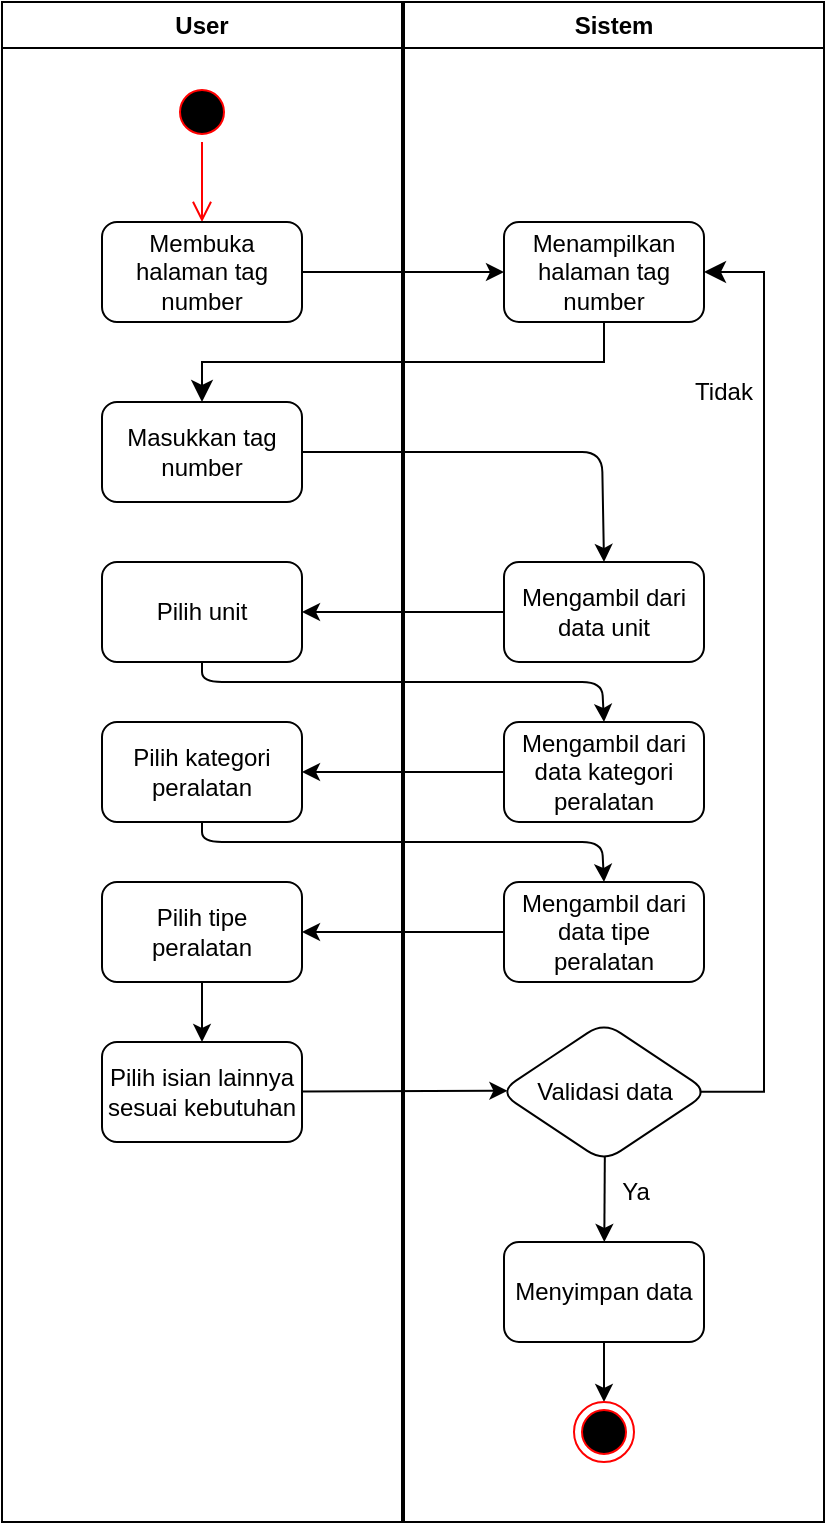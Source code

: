 <mxfile>
    <diagram id="rEBLwOUW9j5s5pWyw726" name="Page-1">
        <mxGraphModel dx="816" dy="286" grid="1" gridSize="10" guides="1" tooltips="1" connect="1" arrows="1" fold="1" page="1" pageScale="1" pageWidth="850" pageHeight="1100" math="0" shadow="0">
            <root>
                <mxCell id="0"/>
                <mxCell id="1" parent="0"/>
                <mxCell id="15" value="User" style="swimlane;whiteSpace=wrap;html=1;" parent="1" vertex="1">
                    <mxGeometry x="120" y="40" width="200" height="760" as="geometry"/>
                </mxCell>
                <mxCell id="16" value="" style="ellipse;html=1;shape=startState;fillColor=#000000;strokeColor=#ff0000;" parent="15" vertex="1">
                    <mxGeometry x="85" y="40" width="30" height="30" as="geometry"/>
                </mxCell>
                <mxCell id="17" value="" style="edgeStyle=orthogonalEdgeStyle;html=1;verticalAlign=bottom;endArrow=open;endSize=8;strokeColor=#ff0000;" parent="15" source="16" edge="1">
                    <mxGeometry relative="1" as="geometry">
                        <mxPoint x="100" y="110" as="targetPoint"/>
                    </mxGeometry>
                </mxCell>
                <mxCell id="18" value="Membuka halaman tag number" style="rounded=1;whiteSpace=wrap;html=1;" parent="15" vertex="1">
                    <mxGeometry x="50" y="110" width="100" height="50" as="geometry"/>
                </mxCell>
                <mxCell id="19" value="Masukkan tag number" style="rounded=1;whiteSpace=wrap;html=1;" parent="15" vertex="1">
                    <mxGeometry x="50" y="200" width="100" height="50" as="geometry"/>
                </mxCell>
                <mxCell id="33" value="Pilih unit" style="rounded=1;whiteSpace=wrap;html=1;" parent="15" vertex="1">
                    <mxGeometry x="50" y="280" width="100" height="50" as="geometry"/>
                </mxCell>
                <mxCell id="37" value="Pilih kategori peralatan" style="rounded=1;whiteSpace=wrap;html=1;" parent="15" vertex="1">
                    <mxGeometry x="50" y="360" width="100" height="50" as="geometry"/>
                </mxCell>
                <mxCell id="73" value="" style="edgeStyle=none;html=1;" parent="15" source="41" target="45" edge="1">
                    <mxGeometry relative="1" as="geometry"/>
                </mxCell>
                <mxCell id="41" value="Pilih tipe peralatan" style="rounded=1;whiteSpace=wrap;html=1;" parent="15" vertex="1">
                    <mxGeometry x="50" y="440" width="100" height="50" as="geometry"/>
                </mxCell>
                <mxCell id="45" value="Pilih isian lainnya sesuai kebutuhan" style="rounded=1;whiteSpace=wrap;html=1;" parent="15" vertex="1">
                    <mxGeometry x="50" y="520" width="100" height="50" as="geometry"/>
                </mxCell>
                <mxCell id="20" value="Sistem" style="swimlane;whiteSpace=wrap;html=1;" parent="1" vertex="1">
                    <mxGeometry x="321" y="40" width="210" height="760" as="geometry"/>
                </mxCell>
                <mxCell id="21" value="Menampilkan halaman tag number" style="rounded=1;whiteSpace=wrap;html=1;" parent="20" vertex="1">
                    <mxGeometry x="50" y="110" width="100" height="50" as="geometry"/>
                </mxCell>
                <mxCell id="35" value="Mengambil dari data unit" style="rounded=1;whiteSpace=wrap;html=1;" parent="20" vertex="1">
                    <mxGeometry x="50" y="280" width="100" height="50" as="geometry"/>
                </mxCell>
                <mxCell id="39" value="Mengambil dari data kategori peralatan" style="rounded=1;whiteSpace=wrap;html=1;" parent="20" vertex="1">
                    <mxGeometry x="50" y="360" width="100" height="50" as="geometry"/>
                </mxCell>
                <mxCell id="43" value="Mengambil dari data tipe peralatan" style="rounded=1;whiteSpace=wrap;html=1;" parent="20" vertex="1">
                    <mxGeometry x="50" y="440" width="100" height="50" as="geometry"/>
                </mxCell>
                <mxCell id="57" value="" style="edgeStyle=none;html=1;exitX=0.504;exitY=0.938;exitDx=0;exitDy=0;exitPerimeter=0;" parent="20" source="47" target="53" edge="1">
                    <mxGeometry relative="1" as="geometry"/>
                </mxCell>
                <mxCell id="47" value="Validasi data" style="rhombus;whiteSpace=wrap;html=1;rounded=1;" parent="20" vertex="1">
                    <mxGeometry x="47.5" y="510" width="105" height="70" as="geometry"/>
                </mxCell>
                <mxCell id="49" value="" style="edgeStyle=elbowEdgeStyle;elbow=vertical;endArrow=classic;html=1;curved=0;rounded=0;endSize=8;startSize=8;entryX=1;entryY=0.5;entryDx=0;entryDy=0;exitX=0.956;exitY=0.498;exitDx=0;exitDy=0;exitPerimeter=0;" parent="20" source="47" target="21" edge="1">
                    <mxGeometry width="50" height="50" relative="1" as="geometry">
                        <mxPoint x="-30" y="570" as="sourcePoint"/>
                        <mxPoint x="180" y="450" as="targetPoint"/>
                        <Array as="points">
                            <mxPoint x="180" y="340"/>
                        </Array>
                    </mxGeometry>
                </mxCell>
                <mxCell id="50" value="Tidak" style="text;html=1;align=center;verticalAlign=middle;whiteSpace=wrap;rounded=0;" parent="20" vertex="1">
                    <mxGeometry x="130" y="180" width="60" height="30" as="geometry"/>
                </mxCell>
                <mxCell id="60" value="" style="edgeStyle=none;html=1;" parent="20" source="53" target="59" edge="1">
                    <mxGeometry relative="1" as="geometry"/>
                </mxCell>
                <mxCell id="53" value="Menyimpan data" style="rounded=1;whiteSpace=wrap;html=1;" parent="20" vertex="1">
                    <mxGeometry x="50" y="620" width="100" height="50" as="geometry"/>
                </mxCell>
                <mxCell id="58" value="Ya" style="text;html=1;align=center;verticalAlign=middle;whiteSpace=wrap;rounded=0;" parent="20" vertex="1">
                    <mxGeometry x="85.5" y="580" width="60" height="30" as="geometry"/>
                </mxCell>
                <mxCell id="59" value="" style="ellipse;html=1;shape=endState;fillColor=#000000;strokeColor=#ff0000;" parent="20" vertex="1">
                    <mxGeometry x="85" y="700" width="30" height="30" as="geometry"/>
                </mxCell>
                <mxCell id="30" value="" style="endArrow=classic;html=1;exitX=1;exitY=0.5;exitDx=0;exitDy=0;entryX=0;entryY=0.5;entryDx=0;entryDy=0;" parent="1" source="18" target="21" edge="1">
                    <mxGeometry width="50" height="50" relative="1" as="geometry">
                        <mxPoint x="450" y="200" as="sourcePoint"/>
                        <mxPoint x="350" y="175" as="targetPoint"/>
                    </mxGeometry>
                </mxCell>
                <mxCell id="31" value="" style="edgeStyle=elbowEdgeStyle;elbow=vertical;endArrow=classic;html=1;curved=0;rounded=0;endSize=8;startSize=8;entryX=0.5;entryY=0;entryDx=0;entryDy=0;exitX=0.5;exitY=1;exitDx=0;exitDy=0;" parent="1" source="21" target="19" edge="1">
                    <mxGeometry width="50" height="50" relative="1" as="geometry">
                        <mxPoint x="300" y="240" as="sourcePoint"/>
                        <mxPoint x="350" y="190" as="targetPoint"/>
                    </mxGeometry>
                </mxCell>
                <mxCell id="48" value="" style="edgeStyle=none;html=1;entryX=0.04;entryY=0.491;entryDx=0;entryDy=0;entryPerimeter=0;" parent="1" source="45" target="47" edge="1">
                    <mxGeometry relative="1" as="geometry"/>
                </mxCell>
                <mxCell id="34" value="" style="edgeStyle=none;html=1;entryX=0.5;entryY=0;entryDx=0;entryDy=0;exitX=1;exitY=0.5;exitDx=0;exitDy=0;" parent="1" source="19" target="35" edge="1">
                    <mxGeometry relative="1" as="geometry">
                        <Array as="points">
                            <mxPoint x="420" y="265"/>
                        </Array>
                    </mxGeometry>
                </mxCell>
                <mxCell id="61" value="" style="edgeStyle=none;html=1;" parent="1" source="35" target="33" edge="1">
                    <mxGeometry relative="1" as="geometry"/>
                </mxCell>
                <mxCell id="66" value="" style="edgeStyle=none;html=1;" parent="1" source="39" target="37" edge="1">
                    <mxGeometry relative="1" as="geometry"/>
                </mxCell>
                <mxCell id="69" value="" style="edgeStyle=none;html=1;" parent="1" source="43" target="41" edge="1">
                    <mxGeometry relative="1" as="geometry"/>
                </mxCell>
                <mxCell id="70" style="edgeStyle=none;html=1;exitX=0.5;exitY=1;exitDx=0;exitDy=0;entryX=0.5;entryY=0;entryDx=0;entryDy=0;" parent="1" source="33" target="39" edge="1">
                    <mxGeometry relative="1" as="geometry">
                        <Array as="points">
                            <mxPoint x="220" y="380"/>
                            <mxPoint x="420" y="380"/>
                        </Array>
                    </mxGeometry>
                </mxCell>
                <mxCell id="71" style="edgeStyle=none;html=1;exitX=0.5;exitY=1;exitDx=0;exitDy=0;entryX=0.5;entryY=0;entryDx=0;entryDy=0;" parent="1" source="37" target="43" edge="1">
                    <mxGeometry relative="1" as="geometry">
                        <Array as="points">
                            <mxPoint x="220" y="460"/>
                            <mxPoint x="420" y="460"/>
                        </Array>
                    </mxGeometry>
                </mxCell>
            </root>
        </mxGraphModel>
    </diagram>
</mxfile>